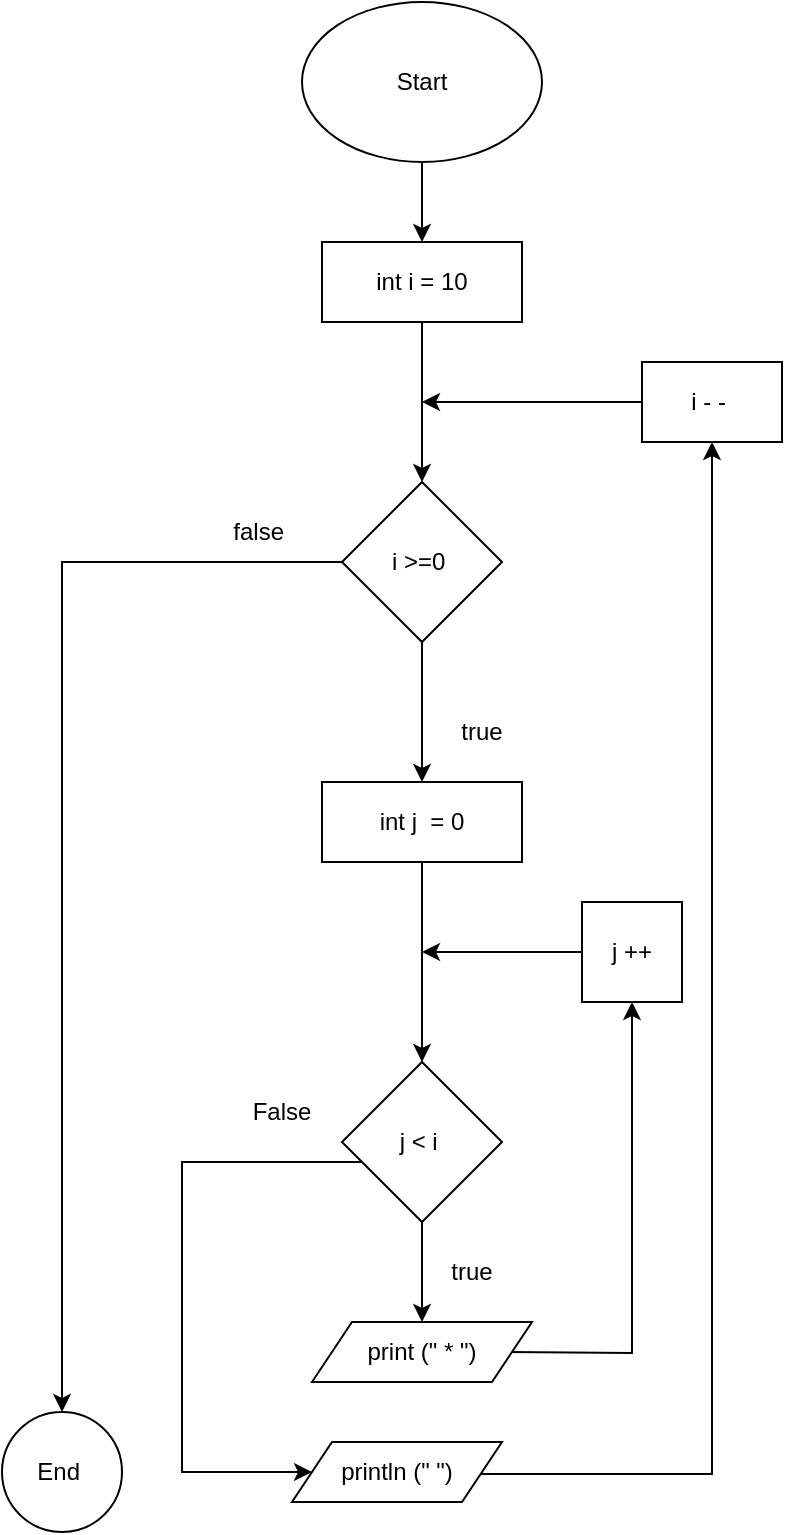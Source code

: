 <mxfile version="24.8.4">
  <diagram name="Halaman-1" id="AJ49GiABFBByPBzBmrVV">
    <mxGraphModel dx="483" dy="481" grid="1" gridSize="10" guides="1" tooltips="1" connect="1" arrows="1" fold="1" page="1" pageScale="1" pageWidth="850" pageHeight="1100" math="0" shadow="0">
      <root>
        <mxCell id="0" />
        <mxCell id="1" parent="0" />
        <mxCell id="lRZTdEplFzL0jjIZBWVV-5" value="" style="edgeStyle=orthogonalEdgeStyle;rounded=0;orthogonalLoop=1;jettySize=auto;html=1;" edge="1" parent="1" source="lRZTdEplFzL0jjIZBWVV-1" target="lRZTdEplFzL0jjIZBWVV-4">
          <mxGeometry relative="1" as="geometry" />
        </mxCell>
        <mxCell id="lRZTdEplFzL0jjIZBWVV-1" value="Start" style="ellipse;whiteSpace=wrap;html=1;" vertex="1" parent="1">
          <mxGeometry x="370" y="100" width="120" height="80" as="geometry" />
        </mxCell>
        <mxCell id="lRZTdEplFzL0jjIZBWVV-7" value="" style="edgeStyle=orthogonalEdgeStyle;rounded=0;orthogonalLoop=1;jettySize=auto;html=1;" edge="1" parent="1" source="lRZTdEplFzL0jjIZBWVV-4" target="lRZTdEplFzL0jjIZBWVV-6">
          <mxGeometry relative="1" as="geometry" />
        </mxCell>
        <mxCell id="lRZTdEplFzL0jjIZBWVV-4" value="int i = 10" style="whiteSpace=wrap;html=1;" vertex="1" parent="1">
          <mxGeometry x="380" y="220" width="100" height="40" as="geometry" />
        </mxCell>
        <mxCell id="lRZTdEplFzL0jjIZBWVV-9" value="" style="edgeStyle=orthogonalEdgeStyle;rounded=0;orthogonalLoop=1;jettySize=auto;html=1;" edge="1" parent="1" source="lRZTdEplFzL0jjIZBWVV-6" target="lRZTdEplFzL0jjIZBWVV-8">
          <mxGeometry relative="1" as="geometry" />
        </mxCell>
        <mxCell id="lRZTdEplFzL0jjIZBWVV-33" value="" style="edgeStyle=orthogonalEdgeStyle;rounded=0;orthogonalLoop=1;jettySize=auto;html=1;" edge="1" parent="1" source="lRZTdEplFzL0jjIZBWVV-6" target="lRZTdEplFzL0jjIZBWVV-32">
          <mxGeometry relative="1" as="geometry" />
        </mxCell>
        <mxCell id="lRZTdEplFzL0jjIZBWVV-6" value="i &amp;gt;=0&amp;nbsp;" style="rhombus;whiteSpace=wrap;html=1;" vertex="1" parent="1">
          <mxGeometry x="390" y="340" width="80" height="80" as="geometry" />
        </mxCell>
        <mxCell id="lRZTdEplFzL0jjIZBWVV-11" value="" style="edgeStyle=orthogonalEdgeStyle;rounded=0;orthogonalLoop=1;jettySize=auto;html=1;" edge="1" parent="1" source="lRZTdEplFzL0jjIZBWVV-8" target="lRZTdEplFzL0jjIZBWVV-10">
          <mxGeometry relative="1" as="geometry" />
        </mxCell>
        <mxCell id="lRZTdEplFzL0jjIZBWVV-8" value="int j&amp;nbsp; = 0" style="whiteSpace=wrap;html=1;" vertex="1" parent="1">
          <mxGeometry x="380" y="490" width="100" height="40" as="geometry" />
        </mxCell>
        <mxCell id="lRZTdEplFzL0jjIZBWVV-15" value="" style="edgeStyle=orthogonalEdgeStyle;rounded=0;orthogonalLoop=1;jettySize=auto;html=1;" edge="1" parent="1" source="lRZTdEplFzL0jjIZBWVV-10">
          <mxGeometry relative="1" as="geometry">
            <mxPoint x="430" y="760" as="targetPoint" />
          </mxGeometry>
        </mxCell>
        <mxCell id="lRZTdEplFzL0jjIZBWVV-17" value="" style="edgeStyle=orthogonalEdgeStyle;rounded=0;orthogonalLoop=1;jettySize=auto;html=1;" edge="1" parent="1" source="lRZTdEplFzL0jjIZBWVV-10" target="lRZTdEplFzL0jjIZBWVV-36">
          <mxGeometry relative="1" as="geometry">
            <mxPoint x="380" y="830" as="targetPoint" />
            <Array as="points">
              <mxPoint x="310" y="680" />
              <mxPoint x="310" y="835" />
            </Array>
          </mxGeometry>
        </mxCell>
        <mxCell id="lRZTdEplFzL0jjIZBWVV-10" value="j &amp;lt; i&amp;nbsp;" style="rhombus;whiteSpace=wrap;html=1;" vertex="1" parent="1">
          <mxGeometry x="390" y="630" width="80" height="80" as="geometry" />
        </mxCell>
        <mxCell id="lRZTdEplFzL0jjIZBWVV-23" value="" style="edgeStyle=orthogonalEdgeStyle;rounded=0;orthogonalLoop=1;jettySize=auto;html=1;" edge="1" parent="1" target="lRZTdEplFzL0jjIZBWVV-22">
          <mxGeometry relative="1" as="geometry">
            <mxPoint x="470" y="775.0" as="sourcePoint" />
          </mxGeometry>
        </mxCell>
        <mxCell id="lRZTdEplFzL0jjIZBWVV-19" value="" style="edgeStyle=orthogonalEdgeStyle;rounded=0;orthogonalLoop=1;jettySize=auto;html=1;exitX=1;exitY=0.5;exitDx=0;exitDy=0;" edge="1" parent="1" source="lRZTdEplFzL0jjIZBWVV-36">
          <mxGeometry relative="1" as="geometry">
            <mxPoint x="470" y="835.0" as="sourcePoint" />
            <mxPoint x="575" y="320" as="targetPoint" />
            <Array as="points">
              <mxPoint x="460" y="836" />
              <mxPoint x="575" y="836" />
            </Array>
          </mxGeometry>
        </mxCell>
        <mxCell id="lRZTdEplFzL0jjIZBWVV-21" value="" style="edgeStyle=orthogonalEdgeStyle;rounded=0;orthogonalLoop=1;jettySize=auto;html=1;" edge="1" parent="1" source="lRZTdEplFzL0jjIZBWVV-18">
          <mxGeometry relative="1" as="geometry">
            <mxPoint x="430" y="300" as="targetPoint" />
          </mxGeometry>
        </mxCell>
        <mxCell id="lRZTdEplFzL0jjIZBWVV-18" value="i - -&amp;nbsp;" style="whiteSpace=wrap;html=1;" vertex="1" parent="1">
          <mxGeometry x="540" y="280" width="70" height="40" as="geometry" />
        </mxCell>
        <mxCell id="lRZTdEplFzL0jjIZBWVV-31" value="" style="edgeStyle=orthogonalEdgeStyle;rounded=0;orthogonalLoop=1;jettySize=auto;html=1;" edge="1" parent="1" source="lRZTdEplFzL0jjIZBWVV-22">
          <mxGeometry relative="1" as="geometry">
            <mxPoint x="430" y="575" as="targetPoint" />
          </mxGeometry>
        </mxCell>
        <mxCell id="lRZTdEplFzL0jjIZBWVV-22" value="j ++" style="whiteSpace=wrap;html=1;" vertex="1" parent="1">
          <mxGeometry x="510" y="550" width="50" height="50" as="geometry" />
        </mxCell>
        <mxCell id="lRZTdEplFzL0jjIZBWVV-26" value="true" style="text;html=1;align=center;verticalAlign=middle;whiteSpace=wrap;rounded=0;" vertex="1" parent="1">
          <mxGeometry x="425" y="720" width="60" height="30" as="geometry" />
        </mxCell>
        <mxCell id="lRZTdEplFzL0jjIZBWVV-27" value="False" style="text;html=1;align=center;verticalAlign=middle;whiteSpace=wrap;rounded=0;" vertex="1" parent="1">
          <mxGeometry x="330" y="640" width="60" height="30" as="geometry" />
        </mxCell>
        <mxCell id="lRZTdEplFzL0jjIZBWVV-28" value="true" style="text;html=1;align=center;verticalAlign=middle;whiteSpace=wrap;rounded=0;" vertex="1" parent="1">
          <mxGeometry x="430" y="450" width="60" height="30" as="geometry" />
        </mxCell>
        <mxCell id="lRZTdEplFzL0jjIZBWVV-32" value="End&amp;nbsp;" style="ellipse;whiteSpace=wrap;html=1;" vertex="1" parent="1">
          <mxGeometry x="220" y="805" width="60" height="60" as="geometry" />
        </mxCell>
        <mxCell id="lRZTdEplFzL0jjIZBWVV-34" value="false&amp;nbsp;" style="text;html=1;align=center;verticalAlign=middle;whiteSpace=wrap;rounded=0;" vertex="1" parent="1">
          <mxGeometry x="320" y="350" width="60" height="30" as="geometry" />
        </mxCell>
        <mxCell id="lRZTdEplFzL0jjIZBWVV-35" value="print (&quot; * &quot;)" style="shape=parallelogram;perimeter=parallelogramPerimeter;whiteSpace=wrap;html=1;fixedSize=1;" vertex="1" parent="1">
          <mxGeometry x="375" y="760" width="110" height="30" as="geometry" />
        </mxCell>
        <mxCell id="lRZTdEplFzL0jjIZBWVV-36" value="println (&quot; &quot;)" style="shape=parallelogram;perimeter=parallelogramPerimeter;whiteSpace=wrap;html=1;fixedSize=1;" vertex="1" parent="1">
          <mxGeometry x="365" y="820" width="105" height="30" as="geometry" />
        </mxCell>
      </root>
    </mxGraphModel>
  </diagram>
</mxfile>
